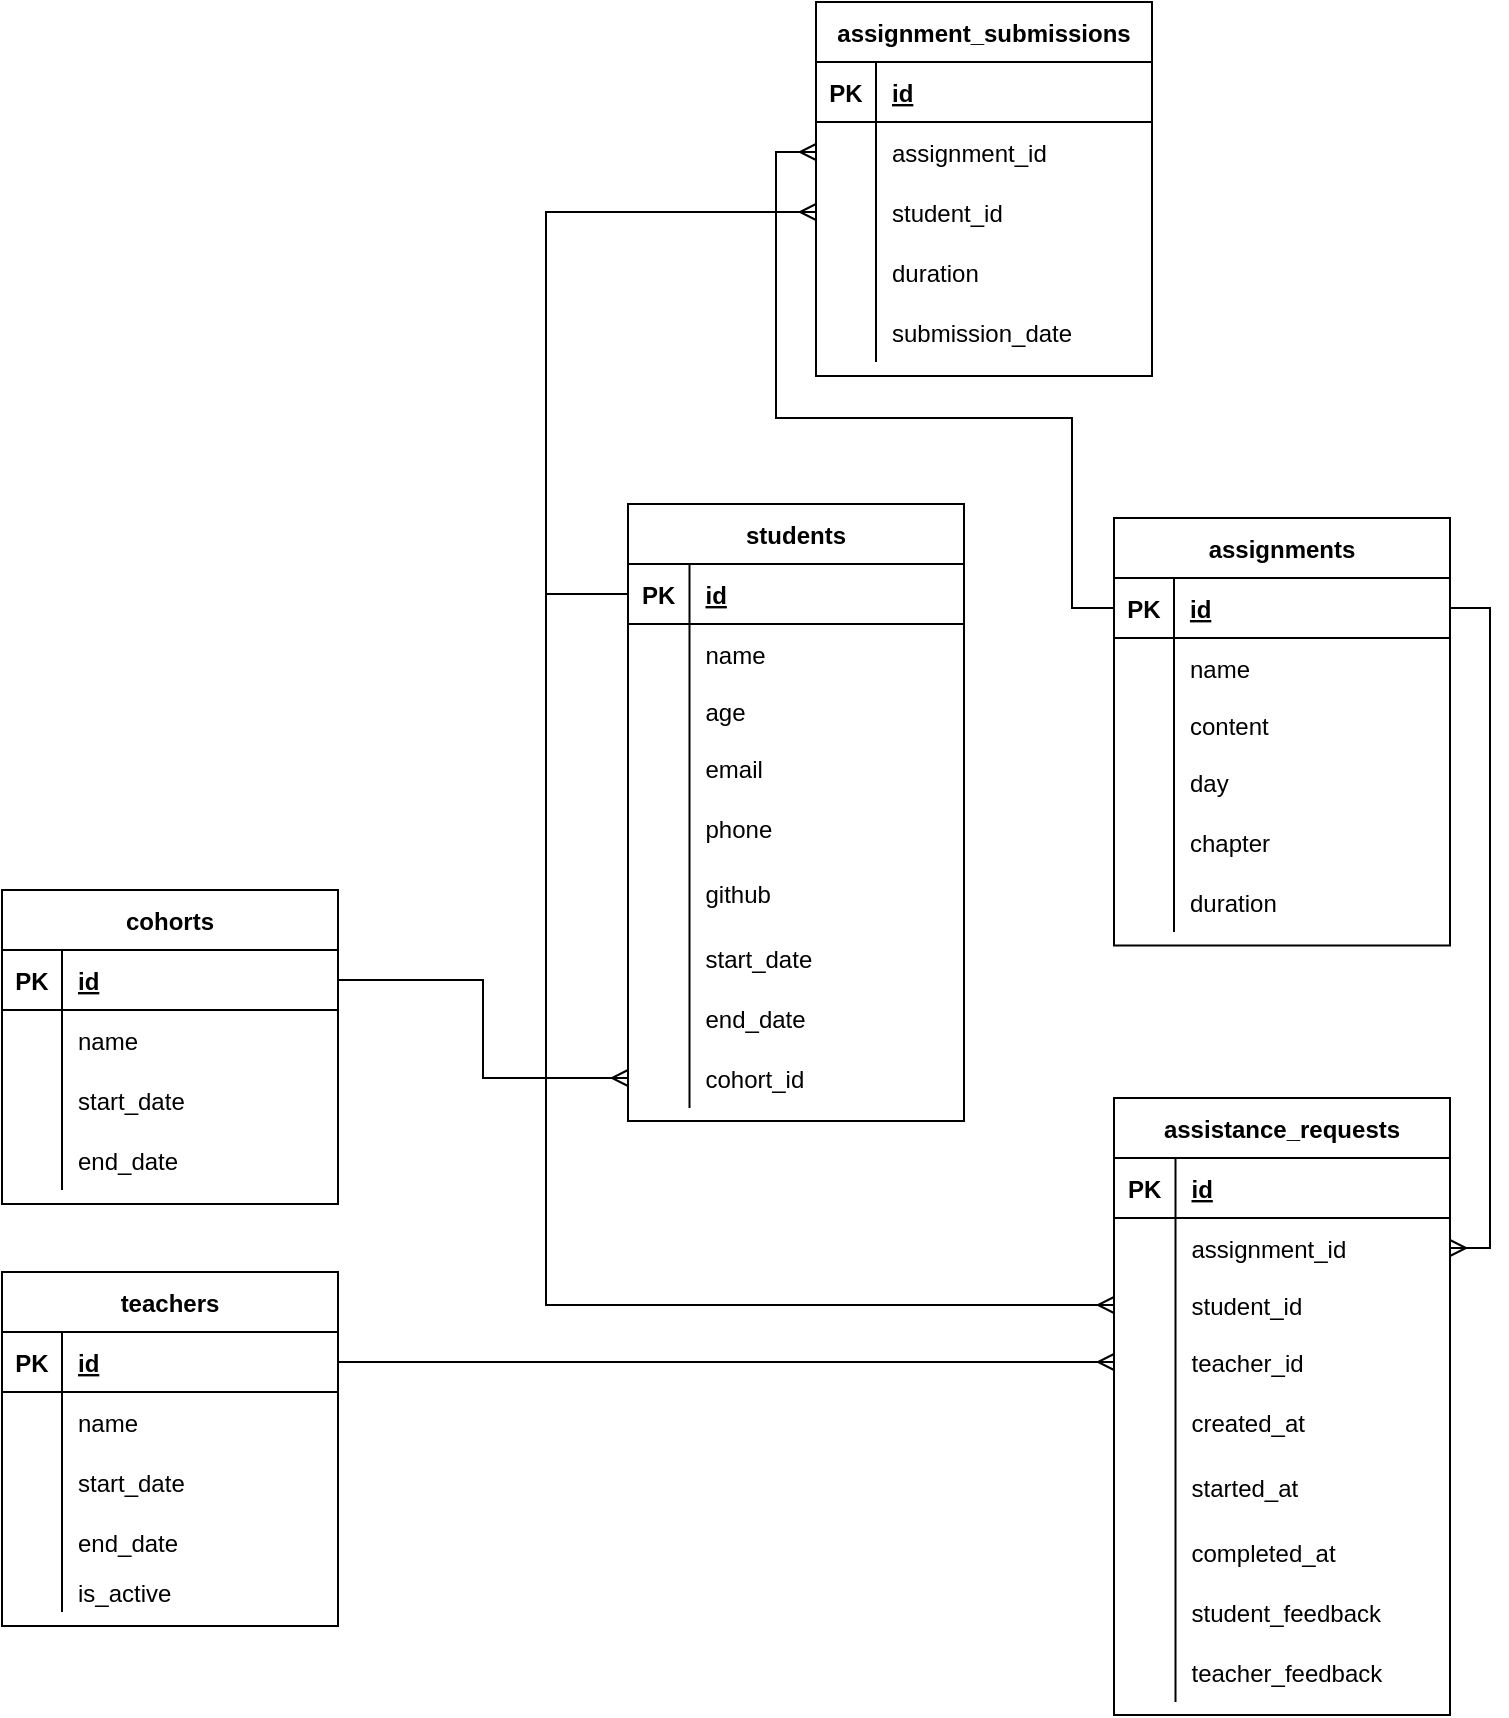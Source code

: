 <mxfile version="18.1.3" type="device"><diagram id="R2lEEEUBdFMjLlhIrx00" name="Page-1"><mxGraphModel dx="1229" dy="870" grid="0" gridSize="10" guides="1" tooltips="1" connect="1" arrows="1" fold="1" page="1" pageScale="1" pageWidth="850" pageHeight="1100" background="none" math="0" shadow="0" extFonts="Permanent Marker^https://fonts.googleapis.com/css?family=Permanent+Marker"><root><mxCell id="0"/><mxCell id="1" parent="0"/><mxCell id="C-vyLk0tnHw3VtMMgP7b-23" value="cohorts" style="shape=table;startSize=30;container=1;collapsible=1;childLayout=tableLayout;fixedRows=1;rowLines=0;fontStyle=1;align=center;resizeLast=1;" parent="1" vertex="1"><mxGeometry x="28" y="458" width="168" height="157" as="geometry"/></mxCell><mxCell id="C-vyLk0tnHw3VtMMgP7b-24" value="" style="shape=partialRectangle;collapsible=0;dropTarget=0;pointerEvents=0;fillColor=none;points=[[0,0.5],[1,0.5]];portConstraint=eastwest;top=0;left=0;right=0;bottom=1;" parent="C-vyLk0tnHw3VtMMgP7b-23" vertex="1"><mxGeometry y="30" width="168" height="30" as="geometry"/></mxCell><mxCell id="C-vyLk0tnHw3VtMMgP7b-25" value="PK" style="shape=partialRectangle;overflow=hidden;connectable=0;fillColor=none;top=0;left=0;bottom=0;right=0;fontStyle=1;" parent="C-vyLk0tnHw3VtMMgP7b-24" vertex="1"><mxGeometry width="30" height="30" as="geometry"><mxRectangle width="30" height="30" as="alternateBounds"/></mxGeometry></mxCell><mxCell id="C-vyLk0tnHw3VtMMgP7b-26" value="id" style="shape=partialRectangle;overflow=hidden;connectable=0;fillColor=none;top=0;left=0;bottom=0;right=0;align=left;spacingLeft=6;fontStyle=5;" parent="C-vyLk0tnHw3VtMMgP7b-24" vertex="1"><mxGeometry x="30" width="138" height="30" as="geometry"><mxRectangle width="138" height="30" as="alternateBounds"/></mxGeometry></mxCell><mxCell id="C-vyLk0tnHw3VtMMgP7b-27" value="" style="shape=partialRectangle;collapsible=0;dropTarget=0;pointerEvents=0;fillColor=none;points=[[0,0.5],[1,0.5]];portConstraint=eastwest;top=0;left=0;right=0;bottom=0;" parent="C-vyLk0tnHw3VtMMgP7b-23" vertex="1"><mxGeometry y="60" width="168" height="30" as="geometry"/></mxCell><mxCell id="C-vyLk0tnHw3VtMMgP7b-28" value="" style="shape=partialRectangle;overflow=hidden;connectable=0;fillColor=none;top=0;left=0;bottom=0;right=0;" parent="C-vyLk0tnHw3VtMMgP7b-27" vertex="1"><mxGeometry width="30" height="30" as="geometry"><mxRectangle width="30" height="30" as="alternateBounds"/></mxGeometry></mxCell><mxCell id="C-vyLk0tnHw3VtMMgP7b-29" value="name    " style="shape=partialRectangle;overflow=hidden;connectable=0;fillColor=none;top=0;left=0;bottom=0;right=0;align=left;spacingLeft=6;" parent="C-vyLk0tnHw3VtMMgP7b-27" vertex="1"><mxGeometry x="30" width="138" height="30" as="geometry"><mxRectangle width="138" height="30" as="alternateBounds"/></mxGeometry></mxCell><mxCell id="3vGwp1pMxURusTVgpkHd-4" style="shape=partialRectangle;collapsible=0;dropTarget=0;pointerEvents=0;fillColor=none;points=[[0,0.5],[1,0.5]];portConstraint=eastwest;top=0;left=0;right=0;bottom=0;" vertex="1" parent="C-vyLk0tnHw3VtMMgP7b-23"><mxGeometry y="90" width="168" height="30" as="geometry"/></mxCell><mxCell id="3vGwp1pMxURusTVgpkHd-5" style="shape=partialRectangle;overflow=hidden;connectable=0;fillColor=none;top=0;left=0;bottom=0;right=0;" vertex="1" parent="3vGwp1pMxURusTVgpkHd-4"><mxGeometry width="30" height="30" as="geometry"><mxRectangle width="30" height="30" as="alternateBounds"/></mxGeometry></mxCell><mxCell id="3vGwp1pMxURusTVgpkHd-6" value="start_date" style="shape=partialRectangle;overflow=hidden;connectable=0;fillColor=none;top=0;left=0;bottom=0;right=0;align=left;spacingLeft=6;" vertex="1" parent="3vGwp1pMxURusTVgpkHd-4"><mxGeometry x="30" width="138" height="30" as="geometry"><mxRectangle width="138" height="30" as="alternateBounds"/></mxGeometry></mxCell><mxCell id="3vGwp1pMxURusTVgpkHd-1" style="shape=partialRectangle;collapsible=0;dropTarget=0;pointerEvents=0;fillColor=none;points=[[0,0.5],[1,0.5]];portConstraint=eastwest;top=0;left=0;right=0;bottom=0;" vertex="1" parent="C-vyLk0tnHw3VtMMgP7b-23"><mxGeometry y="120" width="168" height="30" as="geometry"/></mxCell><mxCell id="3vGwp1pMxURusTVgpkHd-2" style="shape=partialRectangle;overflow=hidden;connectable=0;fillColor=none;top=0;left=0;bottom=0;right=0;" vertex="1" parent="3vGwp1pMxURusTVgpkHd-1"><mxGeometry width="30" height="30" as="geometry"><mxRectangle width="30" height="30" as="alternateBounds"/></mxGeometry></mxCell><mxCell id="3vGwp1pMxURusTVgpkHd-3" value="end_date" style="shape=partialRectangle;overflow=hidden;connectable=0;fillColor=none;top=0;left=0;bottom=0;right=0;align=left;spacingLeft=6;" vertex="1" parent="3vGwp1pMxURusTVgpkHd-1"><mxGeometry x="30" width="138" height="30" as="geometry"><mxRectangle width="138" height="30" as="alternateBounds"/></mxGeometry></mxCell><mxCell id="3vGwp1pMxURusTVgpkHd-65" value="teachers" style="shape=table;startSize=30;container=1;collapsible=1;childLayout=tableLayout;fixedRows=1;rowLines=0;fontStyle=1;align=center;resizeLast=1;" vertex="1" parent="1"><mxGeometry x="28" y="649" width="168" height="177" as="geometry"/></mxCell><mxCell id="3vGwp1pMxURusTVgpkHd-66" value="" style="shape=partialRectangle;collapsible=0;dropTarget=0;pointerEvents=0;fillColor=none;points=[[0,0.5],[1,0.5]];portConstraint=eastwest;top=0;left=0;right=0;bottom=1;" vertex="1" parent="3vGwp1pMxURusTVgpkHd-65"><mxGeometry y="30" width="168" height="30" as="geometry"/></mxCell><mxCell id="3vGwp1pMxURusTVgpkHd-67" value="PK" style="shape=partialRectangle;overflow=hidden;connectable=0;fillColor=none;top=0;left=0;bottom=0;right=0;fontStyle=1;" vertex="1" parent="3vGwp1pMxURusTVgpkHd-66"><mxGeometry width="30" height="30" as="geometry"><mxRectangle width="30" height="30" as="alternateBounds"/></mxGeometry></mxCell><mxCell id="3vGwp1pMxURusTVgpkHd-68" value="id" style="shape=partialRectangle;overflow=hidden;connectable=0;fillColor=none;top=0;left=0;bottom=0;right=0;align=left;spacingLeft=6;fontStyle=5;" vertex="1" parent="3vGwp1pMxURusTVgpkHd-66"><mxGeometry x="30" width="138" height="30" as="geometry"><mxRectangle width="138" height="30" as="alternateBounds"/></mxGeometry></mxCell><mxCell id="3vGwp1pMxURusTVgpkHd-69" value="" style="shape=partialRectangle;collapsible=0;dropTarget=0;pointerEvents=0;fillColor=none;points=[[0,0.5],[1,0.5]];portConstraint=eastwest;top=0;left=0;right=0;bottom=0;" vertex="1" parent="3vGwp1pMxURusTVgpkHd-65"><mxGeometry y="60" width="168" height="30" as="geometry"/></mxCell><mxCell id="3vGwp1pMxURusTVgpkHd-70" value="" style="shape=partialRectangle;overflow=hidden;connectable=0;fillColor=none;top=0;left=0;bottom=0;right=0;" vertex="1" parent="3vGwp1pMxURusTVgpkHd-69"><mxGeometry width="30" height="30" as="geometry"><mxRectangle width="30" height="30" as="alternateBounds"/></mxGeometry></mxCell><mxCell id="3vGwp1pMxURusTVgpkHd-71" value="name    " style="shape=partialRectangle;overflow=hidden;connectable=0;fillColor=none;top=0;left=0;bottom=0;right=0;align=left;spacingLeft=6;" vertex="1" parent="3vGwp1pMxURusTVgpkHd-69"><mxGeometry x="30" width="138" height="30" as="geometry"><mxRectangle width="138" height="30" as="alternateBounds"/></mxGeometry></mxCell><mxCell id="3vGwp1pMxURusTVgpkHd-72" style="shape=partialRectangle;collapsible=0;dropTarget=0;pointerEvents=0;fillColor=none;points=[[0,0.5],[1,0.5]];portConstraint=eastwest;top=0;left=0;right=0;bottom=0;" vertex="1" parent="3vGwp1pMxURusTVgpkHd-65"><mxGeometry y="90" width="168" height="30" as="geometry"/></mxCell><mxCell id="3vGwp1pMxURusTVgpkHd-73" style="shape=partialRectangle;overflow=hidden;connectable=0;fillColor=none;top=0;left=0;bottom=0;right=0;" vertex="1" parent="3vGwp1pMxURusTVgpkHd-72"><mxGeometry width="30" height="30" as="geometry"><mxRectangle width="30" height="30" as="alternateBounds"/></mxGeometry></mxCell><mxCell id="3vGwp1pMxURusTVgpkHd-74" value="start_date" style="shape=partialRectangle;overflow=hidden;connectable=0;fillColor=none;top=0;left=0;bottom=0;right=0;align=left;spacingLeft=6;" vertex="1" parent="3vGwp1pMxURusTVgpkHd-72"><mxGeometry x="30" width="138" height="30" as="geometry"><mxRectangle width="138" height="30" as="alternateBounds"/></mxGeometry></mxCell><mxCell id="3vGwp1pMxURusTVgpkHd-75" style="shape=partialRectangle;collapsible=0;dropTarget=0;pointerEvents=0;fillColor=none;points=[[0,0.5],[1,0.5]];portConstraint=eastwest;top=0;left=0;right=0;bottom=0;" vertex="1" parent="3vGwp1pMxURusTVgpkHd-65"><mxGeometry y="120" width="168" height="30" as="geometry"/></mxCell><mxCell id="3vGwp1pMxURusTVgpkHd-76" style="shape=partialRectangle;overflow=hidden;connectable=0;fillColor=none;top=0;left=0;bottom=0;right=0;" vertex="1" parent="3vGwp1pMxURusTVgpkHd-75"><mxGeometry width="30" height="30" as="geometry"><mxRectangle width="30" height="30" as="alternateBounds"/></mxGeometry></mxCell><mxCell id="3vGwp1pMxURusTVgpkHd-77" value="end_date" style="shape=partialRectangle;overflow=hidden;connectable=0;fillColor=none;top=0;left=0;bottom=0;right=0;align=left;spacingLeft=6;" vertex="1" parent="3vGwp1pMxURusTVgpkHd-75"><mxGeometry x="30" width="138" height="30" as="geometry"><mxRectangle width="138" height="30" as="alternateBounds"/></mxGeometry></mxCell><mxCell id="3vGwp1pMxURusTVgpkHd-78" style="shape=partialRectangle;collapsible=0;dropTarget=0;pointerEvents=0;fillColor=none;points=[[0,0.5],[1,0.5]];portConstraint=eastwest;top=0;left=0;right=0;bottom=0;" vertex="1" parent="3vGwp1pMxURusTVgpkHd-65"><mxGeometry y="150" width="168" height="20" as="geometry"/></mxCell><mxCell id="3vGwp1pMxURusTVgpkHd-79" style="shape=partialRectangle;overflow=hidden;connectable=0;fillColor=none;top=0;left=0;bottom=0;right=0;" vertex="1" parent="3vGwp1pMxURusTVgpkHd-78"><mxGeometry width="30" height="20" as="geometry"><mxRectangle width="30" height="20" as="alternateBounds"/></mxGeometry></mxCell><mxCell id="3vGwp1pMxURusTVgpkHd-80" value="is_active" style="shape=partialRectangle;overflow=hidden;connectable=0;fillColor=none;top=0;left=0;bottom=0;right=0;align=left;spacingLeft=6;" vertex="1" parent="3vGwp1pMxURusTVgpkHd-78"><mxGeometry x="30" width="138" height="20" as="geometry"><mxRectangle width="138" height="20" as="alternateBounds"/></mxGeometry></mxCell><mxCell id="3vGwp1pMxURusTVgpkHd-81" value="assignment_submissions" style="shape=table;startSize=30;container=1;collapsible=1;childLayout=tableLayout;fixedRows=1;rowLines=0;fontStyle=1;align=center;resizeLast=1;" vertex="1" parent="1"><mxGeometry x="435" y="14" width="168" height="187" as="geometry"/></mxCell><mxCell id="3vGwp1pMxURusTVgpkHd-82" value="" style="shape=partialRectangle;collapsible=0;dropTarget=0;pointerEvents=0;fillColor=none;points=[[0,0.5],[1,0.5]];portConstraint=eastwest;top=0;left=0;right=0;bottom=1;" vertex="1" parent="3vGwp1pMxURusTVgpkHd-81"><mxGeometry y="30" width="168" height="30" as="geometry"/></mxCell><mxCell id="3vGwp1pMxURusTVgpkHd-83" value="PK" style="shape=partialRectangle;overflow=hidden;connectable=0;fillColor=none;top=0;left=0;bottom=0;right=0;fontStyle=1;" vertex="1" parent="3vGwp1pMxURusTVgpkHd-82"><mxGeometry width="30" height="30" as="geometry"><mxRectangle width="30" height="30" as="alternateBounds"/></mxGeometry></mxCell><mxCell id="3vGwp1pMxURusTVgpkHd-84" value="id" style="shape=partialRectangle;overflow=hidden;connectable=0;fillColor=none;top=0;left=0;bottom=0;right=0;align=left;spacingLeft=6;fontStyle=5;" vertex="1" parent="3vGwp1pMxURusTVgpkHd-82"><mxGeometry x="30" width="138" height="30" as="geometry"><mxRectangle width="138" height="30" as="alternateBounds"/></mxGeometry></mxCell><mxCell id="3vGwp1pMxURusTVgpkHd-85" value="" style="shape=partialRectangle;collapsible=0;dropTarget=0;pointerEvents=0;fillColor=none;points=[[0,0.5],[1,0.5]];portConstraint=eastwest;top=0;left=0;right=0;bottom=0;" vertex="1" parent="3vGwp1pMxURusTVgpkHd-81"><mxGeometry y="60" width="168" height="30" as="geometry"/></mxCell><mxCell id="3vGwp1pMxURusTVgpkHd-86" value="" style="shape=partialRectangle;overflow=hidden;connectable=0;fillColor=none;top=0;left=0;bottom=0;right=0;" vertex="1" parent="3vGwp1pMxURusTVgpkHd-85"><mxGeometry width="30" height="30" as="geometry"><mxRectangle width="30" height="30" as="alternateBounds"/></mxGeometry></mxCell><mxCell id="3vGwp1pMxURusTVgpkHd-87" value="assignment_id" style="shape=partialRectangle;overflow=hidden;connectable=0;fillColor=none;top=0;left=0;bottom=0;right=0;align=left;spacingLeft=6;" vertex="1" parent="3vGwp1pMxURusTVgpkHd-85"><mxGeometry x="30" width="138" height="30" as="geometry"><mxRectangle width="138" height="30" as="alternateBounds"/></mxGeometry></mxCell><mxCell id="3vGwp1pMxURusTVgpkHd-88" style="shape=partialRectangle;collapsible=0;dropTarget=0;pointerEvents=0;fillColor=none;points=[[0,0.5],[1,0.5]];portConstraint=eastwest;top=0;left=0;right=0;bottom=0;" vertex="1" parent="3vGwp1pMxURusTVgpkHd-81"><mxGeometry y="90" width="168" height="30" as="geometry"/></mxCell><mxCell id="3vGwp1pMxURusTVgpkHd-89" style="shape=partialRectangle;overflow=hidden;connectable=0;fillColor=none;top=0;left=0;bottom=0;right=0;" vertex="1" parent="3vGwp1pMxURusTVgpkHd-88"><mxGeometry width="30" height="30" as="geometry"><mxRectangle width="30" height="30" as="alternateBounds"/></mxGeometry></mxCell><mxCell id="3vGwp1pMxURusTVgpkHd-90" value="student_id" style="shape=partialRectangle;overflow=hidden;connectable=0;fillColor=none;top=0;left=0;bottom=0;right=0;align=left;spacingLeft=6;" vertex="1" parent="3vGwp1pMxURusTVgpkHd-88"><mxGeometry x="30" width="138" height="30" as="geometry"><mxRectangle width="138" height="30" as="alternateBounds"/></mxGeometry></mxCell><mxCell id="3vGwp1pMxURusTVgpkHd-91" style="shape=partialRectangle;collapsible=0;dropTarget=0;pointerEvents=0;fillColor=none;points=[[0,0.5],[1,0.5]];portConstraint=eastwest;top=0;left=0;right=0;bottom=0;" vertex="1" parent="3vGwp1pMxURusTVgpkHd-81"><mxGeometry y="120" width="168" height="30" as="geometry"/></mxCell><mxCell id="3vGwp1pMxURusTVgpkHd-92" style="shape=partialRectangle;overflow=hidden;connectable=0;fillColor=none;top=0;left=0;bottom=0;right=0;" vertex="1" parent="3vGwp1pMxURusTVgpkHd-91"><mxGeometry width="30" height="30" as="geometry"><mxRectangle width="30" height="30" as="alternateBounds"/></mxGeometry></mxCell><mxCell id="3vGwp1pMxURusTVgpkHd-93" value="duration" style="shape=partialRectangle;overflow=hidden;connectable=0;fillColor=none;top=0;left=0;bottom=0;right=0;align=left;spacingLeft=6;" vertex="1" parent="3vGwp1pMxURusTVgpkHd-91"><mxGeometry x="30" width="138" height="30" as="geometry"><mxRectangle width="138" height="30" as="alternateBounds"/></mxGeometry></mxCell><mxCell id="3vGwp1pMxURusTVgpkHd-94" style="shape=partialRectangle;collapsible=0;dropTarget=0;pointerEvents=0;fillColor=none;points=[[0,0.5],[1,0.5]];portConstraint=eastwest;top=0;left=0;right=0;bottom=0;" vertex="1" parent="3vGwp1pMxURusTVgpkHd-81"><mxGeometry y="150" width="168" height="30" as="geometry"/></mxCell><mxCell id="3vGwp1pMxURusTVgpkHd-95" style="shape=partialRectangle;overflow=hidden;connectable=0;fillColor=none;top=0;left=0;bottom=0;right=0;" vertex="1" parent="3vGwp1pMxURusTVgpkHd-94"><mxGeometry width="30" height="30" as="geometry"><mxRectangle width="30" height="30" as="alternateBounds"/></mxGeometry></mxCell><mxCell id="3vGwp1pMxURusTVgpkHd-96" value="submission_date" style="shape=partialRectangle;overflow=hidden;connectable=0;fillColor=none;top=0;left=0;bottom=0;right=0;align=left;spacingLeft=6;" vertex="1" parent="3vGwp1pMxURusTVgpkHd-94"><mxGeometry x="30" width="138" height="30" as="geometry"><mxRectangle width="138" height="30" as="alternateBounds"/></mxGeometry></mxCell><mxCell id="3vGwp1pMxURusTVgpkHd-97" value="assignments" style="shape=table;startSize=30;container=1;collapsible=1;childLayout=tableLayout;fixedRows=1;rowLines=0;fontStyle=1;align=center;resizeLast=1;" vertex="1" parent="1"><mxGeometry x="584" y="272" width="168" height="213.75" as="geometry"/></mxCell><mxCell id="3vGwp1pMxURusTVgpkHd-98" value="" style="shape=partialRectangle;collapsible=0;dropTarget=0;pointerEvents=0;fillColor=none;points=[[0,0.5],[1,0.5]];portConstraint=eastwest;top=0;left=0;right=0;bottom=1;" vertex="1" parent="3vGwp1pMxURusTVgpkHd-97"><mxGeometry y="30" width="168" height="30" as="geometry"/></mxCell><mxCell id="3vGwp1pMxURusTVgpkHd-99" value="PK" style="shape=partialRectangle;overflow=hidden;connectable=0;fillColor=none;top=0;left=0;bottom=0;right=0;fontStyle=1;" vertex="1" parent="3vGwp1pMxURusTVgpkHd-98"><mxGeometry width="30" height="30" as="geometry"><mxRectangle width="30" height="30" as="alternateBounds"/></mxGeometry></mxCell><mxCell id="3vGwp1pMxURusTVgpkHd-100" value="id" style="shape=partialRectangle;overflow=hidden;connectable=0;fillColor=none;top=0;left=0;bottom=0;right=0;align=left;spacingLeft=6;fontStyle=5;" vertex="1" parent="3vGwp1pMxURusTVgpkHd-98"><mxGeometry x="30" width="138" height="30" as="geometry"><mxRectangle width="138" height="30" as="alternateBounds"/></mxGeometry></mxCell><mxCell id="3vGwp1pMxURusTVgpkHd-101" value="" style="shape=partialRectangle;collapsible=0;dropTarget=0;pointerEvents=0;fillColor=none;points=[[0,0.5],[1,0.5]];portConstraint=eastwest;top=0;left=0;right=0;bottom=0;" vertex="1" parent="3vGwp1pMxURusTVgpkHd-97"><mxGeometry y="60" width="168" height="30" as="geometry"/></mxCell><mxCell id="3vGwp1pMxURusTVgpkHd-102" value="" style="shape=partialRectangle;overflow=hidden;connectable=0;fillColor=none;top=0;left=0;bottom=0;right=0;" vertex="1" parent="3vGwp1pMxURusTVgpkHd-101"><mxGeometry width="30" height="30" as="geometry"><mxRectangle width="30" height="30" as="alternateBounds"/></mxGeometry></mxCell><mxCell id="3vGwp1pMxURusTVgpkHd-103" value="name" style="shape=partialRectangle;overflow=hidden;connectable=0;fillColor=none;top=0;left=0;bottom=0;right=0;align=left;spacingLeft=6;" vertex="1" parent="3vGwp1pMxURusTVgpkHd-101"><mxGeometry x="30" width="138" height="30" as="geometry"><mxRectangle width="138" height="30" as="alternateBounds"/></mxGeometry></mxCell><mxCell id="3vGwp1pMxURusTVgpkHd-104" style="shape=partialRectangle;collapsible=0;dropTarget=0;pointerEvents=0;fillColor=none;points=[[0,0.5],[1,0.5]];portConstraint=eastwest;top=0;left=0;right=0;bottom=0;" vertex="1" parent="3vGwp1pMxURusTVgpkHd-97"><mxGeometry y="90" width="168" height="27" as="geometry"/></mxCell><mxCell id="3vGwp1pMxURusTVgpkHd-105" style="shape=partialRectangle;overflow=hidden;connectable=0;fillColor=none;top=0;left=0;bottom=0;right=0;" vertex="1" parent="3vGwp1pMxURusTVgpkHd-104"><mxGeometry width="30" height="27" as="geometry"><mxRectangle width="30" height="27" as="alternateBounds"/></mxGeometry></mxCell><mxCell id="3vGwp1pMxURusTVgpkHd-106" value="content" style="shape=partialRectangle;overflow=hidden;connectable=0;fillColor=none;top=0;left=0;bottom=0;right=0;align=left;spacingLeft=6;" vertex="1" parent="3vGwp1pMxURusTVgpkHd-104"><mxGeometry x="30" width="138" height="27" as="geometry"><mxRectangle width="138" height="27" as="alternateBounds"/></mxGeometry></mxCell><mxCell id="3vGwp1pMxURusTVgpkHd-107" style="shape=partialRectangle;collapsible=0;dropTarget=0;pointerEvents=0;fillColor=none;points=[[0,0.5],[1,0.5]];portConstraint=eastwest;top=0;left=0;right=0;bottom=0;" vertex="1" parent="3vGwp1pMxURusTVgpkHd-97"><mxGeometry y="117" width="168" height="30" as="geometry"/></mxCell><mxCell id="3vGwp1pMxURusTVgpkHd-108" style="shape=partialRectangle;overflow=hidden;connectable=0;fillColor=none;top=0;left=0;bottom=0;right=0;" vertex="1" parent="3vGwp1pMxURusTVgpkHd-107"><mxGeometry width="30" height="30" as="geometry"><mxRectangle width="30" height="30" as="alternateBounds"/></mxGeometry></mxCell><mxCell id="3vGwp1pMxURusTVgpkHd-109" value="day" style="shape=partialRectangle;overflow=hidden;connectable=0;fillColor=none;top=0;left=0;bottom=0;right=0;align=left;spacingLeft=6;" vertex="1" parent="3vGwp1pMxURusTVgpkHd-107"><mxGeometry x="30" width="138" height="30" as="geometry"><mxRectangle width="138" height="30" as="alternateBounds"/></mxGeometry></mxCell><mxCell id="3vGwp1pMxURusTVgpkHd-110" style="shape=partialRectangle;collapsible=0;dropTarget=0;pointerEvents=0;fillColor=none;points=[[0,0.5],[1,0.5]];portConstraint=eastwest;top=0;left=0;right=0;bottom=0;" vertex="1" parent="3vGwp1pMxURusTVgpkHd-97"><mxGeometry y="147" width="168" height="30" as="geometry"/></mxCell><mxCell id="3vGwp1pMxURusTVgpkHd-111" style="shape=partialRectangle;overflow=hidden;connectable=0;fillColor=none;top=0;left=0;bottom=0;right=0;" vertex="1" parent="3vGwp1pMxURusTVgpkHd-110"><mxGeometry width="30" height="30" as="geometry"><mxRectangle width="30" height="30" as="alternateBounds"/></mxGeometry></mxCell><mxCell id="3vGwp1pMxURusTVgpkHd-112" value="chapter" style="shape=partialRectangle;overflow=hidden;connectable=0;fillColor=none;top=0;left=0;bottom=0;right=0;align=left;spacingLeft=6;" vertex="1" parent="3vGwp1pMxURusTVgpkHd-110"><mxGeometry x="30" width="138" height="30" as="geometry"><mxRectangle width="138" height="30" as="alternateBounds"/></mxGeometry></mxCell><mxCell id="3vGwp1pMxURusTVgpkHd-113" style="shape=partialRectangle;collapsible=0;dropTarget=0;pointerEvents=0;fillColor=none;points=[[0,0.5],[1,0.5]];portConstraint=eastwest;top=0;left=0;right=0;bottom=0;" vertex="1" parent="3vGwp1pMxURusTVgpkHd-97"><mxGeometry y="177" width="168" height="30" as="geometry"/></mxCell><mxCell id="3vGwp1pMxURusTVgpkHd-114" style="shape=partialRectangle;overflow=hidden;connectable=0;fillColor=none;top=0;left=0;bottom=0;right=0;" vertex="1" parent="3vGwp1pMxURusTVgpkHd-113"><mxGeometry width="30" height="30" as="geometry"><mxRectangle width="30" height="30" as="alternateBounds"/></mxGeometry></mxCell><mxCell id="3vGwp1pMxURusTVgpkHd-115" value="duration" style="shape=partialRectangle;overflow=hidden;connectable=0;fillColor=none;top=0;left=0;bottom=0;right=0;align=left;spacingLeft=6;" vertex="1" parent="3vGwp1pMxURusTVgpkHd-113"><mxGeometry x="30" width="138" height="30" as="geometry"><mxRectangle width="138" height="30" as="alternateBounds"/></mxGeometry></mxCell><mxCell id="3vGwp1pMxURusTVgpkHd-116" value="assistance_requests" style="shape=table;startSize=30;container=1;collapsible=1;childLayout=tableLayout;fixedRows=1;rowLines=0;fontStyle=1;align=center;resizeLast=1;" vertex="1" parent="1"><mxGeometry x="584" y="562" width="168" height="308.5" as="geometry"/></mxCell><mxCell id="3vGwp1pMxURusTVgpkHd-117" value="" style="shape=partialRectangle;collapsible=0;dropTarget=0;pointerEvents=0;fillColor=none;points=[[0,0.5],[1,0.5]];portConstraint=eastwest;top=0;left=0;right=0;bottom=1;" vertex="1" parent="3vGwp1pMxURusTVgpkHd-116"><mxGeometry y="30" width="168" height="30" as="geometry"/></mxCell><mxCell id="3vGwp1pMxURusTVgpkHd-118" value="PK" style="shape=partialRectangle;overflow=hidden;connectable=0;fillColor=none;top=0;left=0;bottom=0;right=0;fontStyle=1;" vertex="1" parent="3vGwp1pMxURusTVgpkHd-117"><mxGeometry width="30.75" height="30" as="geometry"><mxRectangle width="30.75" height="30" as="alternateBounds"/></mxGeometry></mxCell><mxCell id="3vGwp1pMxURusTVgpkHd-119" value="id" style="shape=partialRectangle;overflow=hidden;connectable=0;fillColor=none;top=0;left=0;bottom=0;right=0;align=left;spacingLeft=6;fontStyle=5;" vertex="1" parent="3vGwp1pMxURusTVgpkHd-117"><mxGeometry x="30.75" width="137.25" height="30" as="geometry"><mxRectangle width="137.25" height="30" as="alternateBounds"/></mxGeometry></mxCell><mxCell id="3vGwp1pMxURusTVgpkHd-120" value="" style="shape=partialRectangle;collapsible=0;dropTarget=0;pointerEvents=0;fillColor=none;points=[[0,0.5],[1,0.5]];portConstraint=eastwest;top=0;left=0;right=0;bottom=0;" vertex="1" parent="3vGwp1pMxURusTVgpkHd-116"><mxGeometry y="60" width="168" height="30" as="geometry"/></mxCell><mxCell id="3vGwp1pMxURusTVgpkHd-121" value="" style="shape=partialRectangle;overflow=hidden;connectable=0;fillColor=none;top=0;left=0;bottom=0;right=0;" vertex="1" parent="3vGwp1pMxURusTVgpkHd-120"><mxGeometry width="30.75" height="30" as="geometry"><mxRectangle width="30.75" height="30" as="alternateBounds"/></mxGeometry></mxCell><mxCell id="3vGwp1pMxURusTVgpkHd-122" value="assignment_id" style="shape=partialRectangle;overflow=hidden;connectable=0;fillColor=none;top=0;left=0;bottom=0;right=0;align=left;spacingLeft=6;" vertex="1" parent="3vGwp1pMxURusTVgpkHd-120"><mxGeometry x="30.75" width="137.25" height="30" as="geometry"><mxRectangle width="137.25" height="30" as="alternateBounds"/></mxGeometry></mxCell><mxCell id="3vGwp1pMxURusTVgpkHd-123" style="shape=partialRectangle;collapsible=0;dropTarget=0;pointerEvents=0;fillColor=none;points=[[0,0.5],[1,0.5]];portConstraint=eastwest;top=0;left=0;right=0;bottom=0;" vertex="1" parent="3vGwp1pMxURusTVgpkHd-116"><mxGeometry y="90" width="168" height="27" as="geometry"/></mxCell><mxCell id="3vGwp1pMxURusTVgpkHd-124" style="shape=partialRectangle;overflow=hidden;connectable=0;fillColor=none;top=0;left=0;bottom=0;right=0;" vertex="1" parent="3vGwp1pMxURusTVgpkHd-123"><mxGeometry width="30.75" height="27" as="geometry"><mxRectangle width="30.75" height="27" as="alternateBounds"/></mxGeometry></mxCell><mxCell id="3vGwp1pMxURusTVgpkHd-125" value="student_id" style="shape=partialRectangle;overflow=hidden;connectable=0;fillColor=none;top=0;left=0;bottom=0;right=0;align=left;spacingLeft=6;" vertex="1" parent="3vGwp1pMxURusTVgpkHd-123"><mxGeometry x="30.75" width="137.25" height="27" as="geometry"><mxRectangle width="137.25" height="27" as="alternateBounds"/></mxGeometry></mxCell><mxCell id="3vGwp1pMxURusTVgpkHd-126" style="shape=partialRectangle;collapsible=0;dropTarget=0;pointerEvents=0;fillColor=none;points=[[0,0.5],[1,0.5]];portConstraint=eastwest;top=0;left=0;right=0;bottom=0;" vertex="1" parent="3vGwp1pMxURusTVgpkHd-116"><mxGeometry y="117" width="168" height="30" as="geometry"/></mxCell><mxCell id="3vGwp1pMxURusTVgpkHd-127" style="shape=partialRectangle;overflow=hidden;connectable=0;fillColor=none;top=0;left=0;bottom=0;right=0;" vertex="1" parent="3vGwp1pMxURusTVgpkHd-126"><mxGeometry width="30.75" height="30" as="geometry"><mxRectangle width="30.75" height="30" as="alternateBounds"/></mxGeometry></mxCell><mxCell id="3vGwp1pMxURusTVgpkHd-128" value="teacher_id" style="shape=partialRectangle;overflow=hidden;connectable=0;fillColor=none;top=0;left=0;bottom=0;right=0;align=left;spacingLeft=6;" vertex="1" parent="3vGwp1pMxURusTVgpkHd-126"><mxGeometry x="30.75" width="137.25" height="30" as="geometry"><mxRectangle width="137.25" height="30" as="alternateBounds"/></mxGeometry></mxCell><mxCell id="3vGwp1pMxURusTVgpkHd-129" style="shape=partialRectangle;collapsible=0;dropTarget=0;pointerEvents=0;fillColor=none;points=[[0,0.5],[1,0.5]];portConstraint=eastwest;top=0;left=0;right=0;bottom=0;" vertex="1" parent="3vGwp1pMxURusTVgpkHd-116"><mxGeometry y="147" width="168" height="30" as="geometry"/></mxCell><mxCell id="3vGwp1pMxURusTVgpkHd-130" style="shape=partialRectangle;overflow=hidden;connectable=0;fillColor=none;top=0;left=0;bottom=0;right=0;" vertex="1" parent="3vGwp1pMxURusTVgpkHd-129"><mxGeometry width="30.75" height="30" as="geometry"><mxRectangle width="30.75" height="30" as="alternateBounds"/></mxGeometry></mxCell><mxCell id="3vGwp1pMxURusTVgpkHd-131" value="created_at" style="shape=partialRectangle;overflow=hidden;connectable=0;fillColor=none;top=0;left=0;bottom=0;right=0;align=left;spacingLeft=6;" vertex="1" parent="3vGwp1pMxURusTVgpkHd-129"><mxGeometry x="30.75" width="137.25" height="30" as="geometry"><mxRectangle width="137.25" height="30" as="alternateBounds"/></mxGeometry></mxCell><mxCell id="3vGwp1pMxURusTVgpkHd-132" style="shape=partialRectangle;collapsible=0;dropTarget=0;pointerEvents=0;fillColor=none;points=[[0,0.5],[1,0.5]];portConstraint=eastwest;top=0;left=0;right=0;bottom=0;" vertex="1" parent="3vGwp1pMxURusTVgpkHd-116"><mxGeometry y="177" width="168" height="35" as="geometry"/></mxCell><mxCell id="3vGwp1pMxURusTVgpkHd-133" style="shape=partialRectangle;overflow=hidden;connectable=0;fillColor=none;top=0;left=0;bottom=0;right=0;" vertex="1" parent="3vGwp1pMxURusTVgpkHd-132"><mxGeometry width="30.75" height="35" as="geometry"><mxRectangle width="30.75" height="35" as="alternateBounds"/></mxGeometry></mxCell><mxCell id="3vGwp1pMxURusTVgpkHd-134" value="started_at" style="shape=partialRectangle;overflow=hidden;connectable=0;fillColor=none;top=0;left=0;bottom=0;right=0;align=left;spacingLeft=6;" vertex="1" parent="3vGwp1pMxURusTVgpkHd-132"><mxGeometry x="30.75" width="137.25" height="35" as="geometry"><mxRectangle width="137.25" height="35" as="alternateBounds"/></mxGeometry></mxCell><mxCell id="3vGwp1pMxURusTVgpkHd-135" style="shape=partialRectangle;collapsible=0;dropTarget=0;pointerEvents=0;fillColor=none;points=[[0,0.5],[1,0.5]];portConstraint=eastwest;top=0;left=0;right=0;bottom=0;" vertex="1" parent="3vGwp1pMxURusTVgpkHd-116"><mxGeometry y="212" width="168" height="30" as="geometry"/></mxCell><mxCell id="3vGwp1pMxURusTVgpkHd-136" style="shape=partialRectangle;overflow=hidden;connectable=0;fillColor=none;top=0;left=0;bottom=0;right=0;" vertex="1" parent="3vGwp1pMxURusTVgpkHd-135"><mxGeometry width="30.75" height="30" as="geometry"><mxRectangle width="30.75" height="30" as="alternateBounds"/></mxGeometry></mxCell><mxCell id="3vGwp1pMxURusTVgpkHd-137" value="completed_at" style="shape=partialRectangle;overflow=hidden;connectable=0;fillColor=none;top=0;left=0;bottom=0;right=0;align=left;spacingLeft=6;" vertex="1" parent="3vGwp1pMxURusTVgpkHd-135"><mxGeometry x="30.75" width="137.25" height="30" as="geometry"><mxRectangle width="137.25" height="30" as="alternateBounds"/></mxGeometry></mxCell><mxCell id="3vGwp1pMxURusTVgpkHd-138" style="shape=partialRectangle;collapsible=0;dropTarget=0;pointerEvents=0;fillColor=none;points=[[0,0.5],[1,0.5]];portConstraint=eastwest;top=0;left=0;right=0;bottom=0;" vertex="1" parent="3vGwp1pMxURusTVgpkHd-116"><mxGeometry y="242" width="168" height="30" as="geometry"/></mxCell><mxCell id="3vGwp1pMxURusTVgpkHd-139" style="shape=partialRectangle;overflow=hidden;connectable=0;fillColor=none;top=0;left=0;bottom=0;right=0;" vertex="1" parent="3vGwp1pMxURusTVgpkHd-138"><mxGeometry width="30.75" height="30" as="geometry"><mxRectangle width="30.75" height="30" as="alternateBounds"/></mxGeometry></mxCell><mxCell id="3vGwp1pMxURusTVgpkHd-140" value="student_feedback" style="shape=partialRectangle;overflow=hidden;connectable=0;fillColor=none;top=0;left=0;bottom=0;right=0;align=left;spacingLeft=6;" vertex="1" parent="3vGwp1pMxURusTVgpkHd-138"><mxGeometry x="30.75" width="137.25" height="30" as="geometry"><mxRectangle width="137.25" height="30" as="alternateBounds"/></mxGeometry></mxCell><mxCell id="3vGwp1pMxURusTVgpkHd-141" style="shape=partialRectangle;collapsible=0;dropTarget=0;pointerEvents=0;fillColor=none;points=[[0,0.5],[1,0.5]];portConstraint=eastwest;top=0;left=0;right=0;bottom=0;" vertex="1" parent="3vGwp1pMxURusTVgpkHd-116"><mxGeometry y="272" width="168" height="30" as="geometry"/></mxCell><mxCell id="3vGwp1pMxURusTVgpkHd-142" style="shape=partialRectangle;overflow=hidden;connectable=0;fillColor=none;top=0;left=0;bottom=0;right=0;" vertex="1" parent="3vGwp1pMxURusTVgpkHd-141"><mxGeometry width="30.75" height="30" as="geometry"><mxRectangle width="30.75" height="30" as="alternateBounds"/></mxGeometry></mxCell><mxCell id="3vGwp1pMxURusTVgpkHd-143" value="teacher_feedback" style="shape=partialRectangle;overflow=hidden;connectable=0;fillColor=none;top=0;left=0;bottom=0;right=0;align=left;spacingLeft=6;" vertex="1" parent="3vGwp1pMxURusTVgpkHd-141"><mxGeometry x="30.75" width="137.25" height="30" as="geometry"><mxRectangle width="137.25" height="30" as="alternateBounds"/></mxGeometry></mxCell><mxCell id="3vGwp1pMxURusTVgpkHd-144" value="students" style="shape=table;startSize=30;container=1;collapsible=1;childLayout=tableLayout;fixedRows=1;rowLines=0;fontStyle=1;align=center;resizeLast=1;" vertex="1" parent="1"><mxGeometry x="341" y="265" width="168" height="308.5" as="geometry"/></mxCell><mxCell id="3vGwp1pMxURusTVgpkHd-145" value="" style="shape=partialRectangle;collapsible=0;dropTarget=0;pointerEvents=0;fillColor=none;points=[[0,0.5],[1,0.5]];portConstraint=eastwest;top=0;left=0;right=0;bottom=1;" vertex="1" parent="3vGwp1pMxURusTVgpkHd-144"><mxGeometry y="30" width="168" height="30" as="geometry"/></mxCell><mxCell id="3vGwp1pMxURusTVgpkHd-146" value="PK" style="shape=partialRectangle;overflow=hidden;connectable=0;fillColor=none;top=0;left=0;bottom=0;right=0;fontStyle=1;" vertex="1" parent="3vGwp1pMxURusTVgpkHd-145"><mxGeometry width="30.75" height="30" as="geometry"><mxRectangle width="30.75" height="30" as="alternateBounds"/></mxGeometry></mxCell><mxCell id="3vGwp1pMxURusTVgpkHd-147" value="id" style="shape=partialRectangle;overflow=hidden;connectable=0;fillColor=none;top=0;left=0;bottom=0;right=0;align=left;spacingLeft=6;fontStyle=5;" vertex="1" parent="3vGwp1pMxURusTVgpkHd-145"><mxGeometry x="30.75" width="137.25" height="30" as="geometry"><mxRectangle width="137.25" height="30" as="alternateBounds"/></mxGeometry></mxCell><mxCell id="3vGwp1pMxURusTVgpkHd-148" value="" style="shape=partialRectangle;collapsible=0;dropTarget=0;pointerEvents=0;fillColor=none;points=[[0,0.5],[1,0.5]];portConstraint=eastwest;top=0;left=0;right=0;bottom=0;" vertex="1" parent="3vGwp1pMxURusTVgpkHd-144"><mxGeometry y="60" width="168" height="30" as="geometry"/></mxCell><mxCell id="3vGwp1pMxURusTVgpkHd-149" value="" style="shape=partialRectangle;overflow=hidden;connectable=0;fillColor=none;top=0;left=0;bottom=0;right=0;" vertex="1" parent="3vGwp1pMxURusTVgpkHd-148"><mxGeometry width="30.75" height="30" as="geometry"><mxRectangle width="30.75" height="30" as="alternateBounds"/></mxGeometry></mxCell><mxCell id="3vGwp1pMxURusTVgpkHd-150" value="name" style="shape=partialRectangle;overflow=hidden;connectable=0;fillColor=none;top=0;left=0;bottom=0;right=0;align=left;spacingLeft=6;" vertex="1" parent="3vGwp1pMxURusTVgpkHd-148"><mxGeometry x="30.75" width="137.25" height="30" as="geometry"><mxRectangle width="137.25" height="30" as="alternateBounds"/></mxGeometry></mxCell><mxCell id="3vGwp1pMxURusTVgpkHd-151" style="shape=partialRectangle;collapsible=0;dropTarget=0;pointerEvents=0;fillColor=none;points=[[0,0.5],[1,0.5]];portConstraint=eastwest;top=0;left=0;right=0;bottom=0;" vertex="1" parent="3vGwp1pMxURusTVgpkHd-144"><mxGeometry y="90" width="168" height="27" as="geometry"/></mxCell><mxCell id="3vGwp1pMxURusTVgpkHd-152" style="shape=partialRectangle;overflow=hidden;connectable=0;fillColor=none;top=0;left=0;bottom=0;right=0;" vertex="1" parent="3vGwp1pMxURusTVgpkHd-151"><mxGeometry width="30.75" height="27" as="geometry"><mxRectangle width="30.75" height="27" as="alternateBounds"/></mxGeometry></mxCell><mxCell id="3vGwp1pMxURusTVgpkHd-153" value="age" style="shape=partialRectangle;overflow=hidden;connectable=0;fillColor=none;top=0;left=0;bottom=0;right=0;align=left;spacingLeft=6;" vertex="1" parent="3vGwp1pMxURusTVgpkHd-151"><mxGeometry x="30.75" width="137.25" height="27" as="geometry"><mxRectangle width="137.25" height="27" as="alternateBounds"/></mxGeometry></mxCell><mxCell id="3vGwp1pMxURusTVgpkHd-154" style="shape=partialRectangle;collapsible=0;dropTarget=0;pointerEvents=0;fillColor=none;points=[[0,0.5],[1,0.5]];portConstraint=eastwest;top=0;left=0;right=0;bottom=0;" vertex="1" parent="3vGwp1pMxURusTVgpkHd-144"><mxGeometry y="117" width="168" height="30" as="geometry"/></mxCell><mxCell id="3vGwp1pMxURusTVgpkHd-155" style="shape=partialRectangle;overflow=hidden;connectable=0;fillColor=none;top=0;left=0;bottom=0;right=0;" vertex="1" parent="3vGwp1pMxURusTVgpkHd-154"><mxGeometry width="30.75" height="30" as="geometry"><mxRectangle width="30.75" height="30" as="alternateBounds"/></mxGeometry></mxCell><mxCell id="3vGwp1pMxURusTVgpkHd-156" value="email" style="shape=partialRectangle;overflow=hidden;connectable=0;fillColor=none;top=0;left=0;bottom=0;right=0;align=left;spacingLeft=6;" vertex="1" parent="3vGwp1pMxURusTVgpkHd-154"><mxGeometry x="30.75" width="137.25" height="30" as="geometry"><mxRectangle width="137.25" height="30" as="alternateBounds"/></mxGeometry></mxCell><mxCell id="3vGwp1pMxURusTVgpkHd-157" style="shape=partialRectangle;collapsible=0;dropTarget=0;pointerEvents=0;fillColor=none;points=[[0,0.5],[1,0.5]];portConstraint=eastwest;top=0;left=0;right=0;bottom=0;" vertex="1" parent="3vGwp1pMxURusTVgpkHd-144"><mxGeometry y="147" width="168" height="30" as="geometry"/></mxCell><mxCell id="3vGwp1pMxURusTVgpkHd-158" style="shape=partialRectangle;overflow=hidden;connectable=0;fillColor=none;top=0;left=0;bottom=0;right=0;" vertex="1" parent="3vGwp1pMxURusTVgpkHd-157"><mxGeometry width="30.75" height="30" as="geometry"><mxRectangle width="30.75" height="30" as="alternateBounds"/></mxGeometry></mxCell><mxCell id="3vGwp1pMxURusTVgpkHd-159" value="phone" style="shape=partialRectangle;overflow=hidden;connectable=0;fillColor=none;top=0;left=0;bottom=0;right=0;align=left;spacingLeft=6;" vertex="1" parent="3vGwp1pMxURusTVgpkHd-157"><mxGeometry x="30.75" width="137.25" height="30" as="geometry"><mxRectangle width="137.25" height="30" as="alternateBounds"/></mxGeometry></mxCell><mxCell id="3vGwp1pMxURusTVgpkHd-160" style="shape=partialRectangle;collapsible=0;dropTarget=0;pointerEvents=0;fillColor=none;points=[[0,0.5],[1,0.5]];portConstraint=eastwest;top=0;left=0;right=0;bottom=0;" vertex="1" parent="3vGwp1pMxURusTVgpkHd-144"><mxGeometry y="177" width="168" height="35" as="geometry"/></mxCell><mxCell id="3vGwp1pMxURusTVgpkHd-161" style="shape=partialRectangle;overflow=hidden;connectable=0;fillColor=none;top=0;left=0;bottom=0;right=0;" vertex="1" parent="3vGwp1pMxURusTVgpkHd-160"><mxGeometry width="30.75" height="35" as="geometry"><mxRectangle width="30.75" height="35" as="alternateBounds"/></mxGeometry></mxCell><mxCell id="3vGwp1pMxURusTVgpkHd-162" value="github" style="shape=partialRectangle;overflow=hidden;connectable=0;fillColor=none;top=0;left=0;bottom=0;right=0;align=left;spacingLeft=6;" vertex="1" parent="3vGwp1pMxURusTVgpkHd-160"><mxGeometry x="30.75" width="137.25" height="35" as="geometry"><mxRectangle width="137.25" height="35" as="alternateBounds"/></mxGeometry></mxCell><mxCell id="3vGwp1pMxURusTVgpkHd-163" style="shape=partialRectangle;collapsible=0;dropTarget=0;pointerEvents=0;fillColor=none;points=[[0,0.5],[1,0.5]];portConstraint=eastwest;top=0;left=0;right=0;bottom=0;" vertex="1" parent="3vGwp1pMxURusTVgpkHd-144"><mxGeometry y="212" width="168" height="30" as="geometry"/></mxCell><mxCell id="3vGwp1pMxURusTVgpkHd-164" style="shape=partialRectangle;overflow=hidden;connectable=0;fillColor=none;top=0;left=0;bottom=0;right=0;" vertex="1" parent="3vGwp1pMxURusTVgpkHd-163"><mxGeometry width="30.75" height="30" as="geometry"><mxRectangle width="30.75" height="30" as="alternateBounds"/></mxGeometry></mxCell><mxCell id="3vGwp1pMxURusTVgpkHd-165" value="start_date" style="shape=partialRectangle;overflow=hidden;connectable=0;fillColor=none;top=0;left=0;bottom=0;right=0;align=left;spacingLeft=6;" vertex="1" parent="3vGwp1pMxURusTVgpkHd-163"><mxGeometry x="30.75" width="137.25" height="30" as="geometry"><mxRectangle width="137.25" height="30" as="alternateBounds"/></mxGeometry></mxCell><mxCell id="3vGwp1pMxURusTVgpkHd-166" style="shape=partialRectangle;collapsible=0;dropTarget=0;pointerEvents=0;fillColor=none;points=[[0,0.5],[1,0.5]];portConstraint=eastwest;top=0;left=0;right=0;bottom=0;" vertex="1" parent="3vGwp1pMxURusTVgpkHd-144"><mxGeometry y="242" width="168" height="30" as="geometry"/></mxCell><mxCell id="3vGwp1pMxURusTVgpkHd-167" style="shape=partialRectangle;overflow=hidden;connectable=0;fillColor=none;top=0;left=0;bottom=0;right=0;" vertex="1" parent="3vGwp1pMxURusTVgpkHd-166"><mxGeometry width="30.75" height="30" as="geometry"><mxRectangle width="30.75" height="30" as="alternateBounds"/></mxGeometry></mxCell><mxCell id="3vGwp1pMxURusTVgpkHd-168" value="end_date" style="shape=partialRectangle;overflow=hidden;connectable=0;fillColor=none;top=0;left=0;bottom=0;right=0;align=left;spacingLeft=6;" vertex="1" parent="3vGwp1pMxURusTVgpkHd-166"><mxGeometry x="30.75" width="137.25" height="30" as="geometry"><mxRectangle width="137.25" height="30" as="alternateBounds"/></mxGeometry></mxCell><mxCell id="3vGwp1pMxURusTVgpkHd-169" style="shape=partialRectangle;collapsible=0;dropTarget=0;pointerEvents=0;fillColor=none;points=[[0,0.5],[1,0.5]];portConstraint=eastwest;top=0;left=0;right=0;bottom=0;" vertex="1" parent="3vGwp1pMxURusTVgpkHd-144"><mxGeometry y="272" width="168" height="30" as="geometry"/></mxCell><mxCell id="3vGwp1pMxURusTVgpkHd-170" style="shape=partialRectangle;overflow=hidden;connectable=0;fillColor=none;top=0;left=0;bottom=0;right=0;" vertex="1" parent="3vGwp1pMxURusTVgpkHd-169"><mxGeometry width="30.75" height="30" as="geometry"><mxRectangle width="30.75" height="30" as="alternateBounds"/></mxGeometry></mxCell><mxCell id="3vGwp1pMxURusTVgpkHd-171" value="cohort_id" style="shape=partialRectangle;overflow=hidden;connectable=0;fillColor=none;top=0;left=0;bottom=0;right=0;align=left;spacingLeft=6;" vertex="1" parent="3vGwp1pMxURusTVgpkHd-169"><mxGeometry x="30.75" width="137.25" height="30" as="geometry"><mxRectangle width="137.25" height="30" as="alternateBounds"/></mxGeometry></mxCell><mxCell id="3vGwp1pMxURusTVgpkHd-173" style="edgeStyle=orthogonalEdgeStyle;rounded=0;orthogonalLoop=1;jettySize=auto;html=1;exitX=1;exitY=0.5;exitDx=0;exitDy=0;entryX=1;entryY=0.5;entryDx=0;entryDy=0;endArrow=ERmany;endFill=0;" edge="1" parent="1" source="3vGwp1pMxURusTVgpkHd-98" target="3vGwp1pMxURusTVgpkHd-120"><mxGeometry relative="1" as="geometry"/></mxCell><mxCell id="3vGwp1pMxURusTVgpkHd-174" style="edgeStyle=orthogonalEdgeStyle;rounded=0;orthogonalLoop=1;jettySize=auto;html=1;exitX=0;exitY=0.5;exitDx=0;exitDy=0;entryX=0;entryY=0.5;entryDx=0;entryDy=0;endArrow=ERmany;endFill=0;" edge="1" parent="1" source="3vGwp1pMxURusTVgpkHd-98" target="3vGwp1pMxURusTVgpkHd-85"><mxGeometry relative="1" as="geometry"><Array as="points"><mxPoint x="563" y="317"/><mxPoint x="563" y="222"/><mxPoint x="415" y="222"/><mxPoint x="415" y="89"/></Array></mxGeometry></mxCell><mxCell id="3vGwp1pMxURusTVgpkHd-175" style="edgeStyle=orthogonalEdgeStyle;rounded=0;orthogonalLoop=1;jettySize=auto;html=1;exitX=0;exitY=0.5;exitDx=0;exitDy=0;entryX=0;entryY=0.5;entryDx=0;entryDy=0;endArrow=ERmany;endFill=0;" edge="1" parent="1" source="3vGwp1pMxURusTVgpkHd-145" target="3vGwp1pMxURusTVgpkHd-123"><mxGeometry relative="1" as="geometry"><Array as="points"><mxPoint x="300" y="310"/><mxPoint x="300" y="666"/></Array></mxGeometry></mxCell><mxCell id="3vGwp1pMxURusTVgpkHd-176" style="edgeStyle=orthogonalEdgeStyle;rounded=0;orthogonalLoop=1;jettySize=auto;html=1;exitX=0;exitY=0.5;exitDx=0;exitDy=0;entryX=0;entryY=0.5;entryDx=0;entryDy=0;endArrow=ERmany;endFill=0;" edge="1" parent="1" source="3vGwp1pMxURusTVgpkHd-145" target="3vGwp1pMxURusTVgpkHd-88"><mxGeometry relative="1" as="geometry"><Array as="points"><mxPoint x="300" y="310"/><mxPoint x="300" y="119"/></Array></mxGeometry></mxCell><mxCell id="3vGwp1pMxURusTVgpkHd-177" style="edgeStyle=orthogonalEdgeStyle;rounded=0;orthogonalLoop=1;jettySize=auto;html=1;exitX=1;exitY=0.5;exitDx=0;exitDy=0;entryX=0;entryY=0.5;entryDx=0;entryDy=0;endArrow=ERmany;endFill=0;" edge="1" parent="1" source="C-vyLk0tnHw3VtMMgP7b-24" target="3vGwp1pMxURusTVgpkHd-169"><mxGeometry relative="1" as="geometry"/></mxCell><mxCell id="3vGwp1pMxURusTVgpkHd-179" style="edgeStyle=orthogonalEdgeStyle;rounded=0;orthogonalLoop=1;jettySize=auto;html=1;exitX=1;exitY=0.5;exitDx=0;exitDy=0;endArrow=ERmany;endFill=0;" edge="1" parent="1" source="3vGwp1pMxURusTVgpkHd-66" target="3vGwp1pMxURusTVgpkHd-126"><mxGeometry relative="1" as="geometry"/></mxCell></root></mxGraphModel></diagram></mxfile>